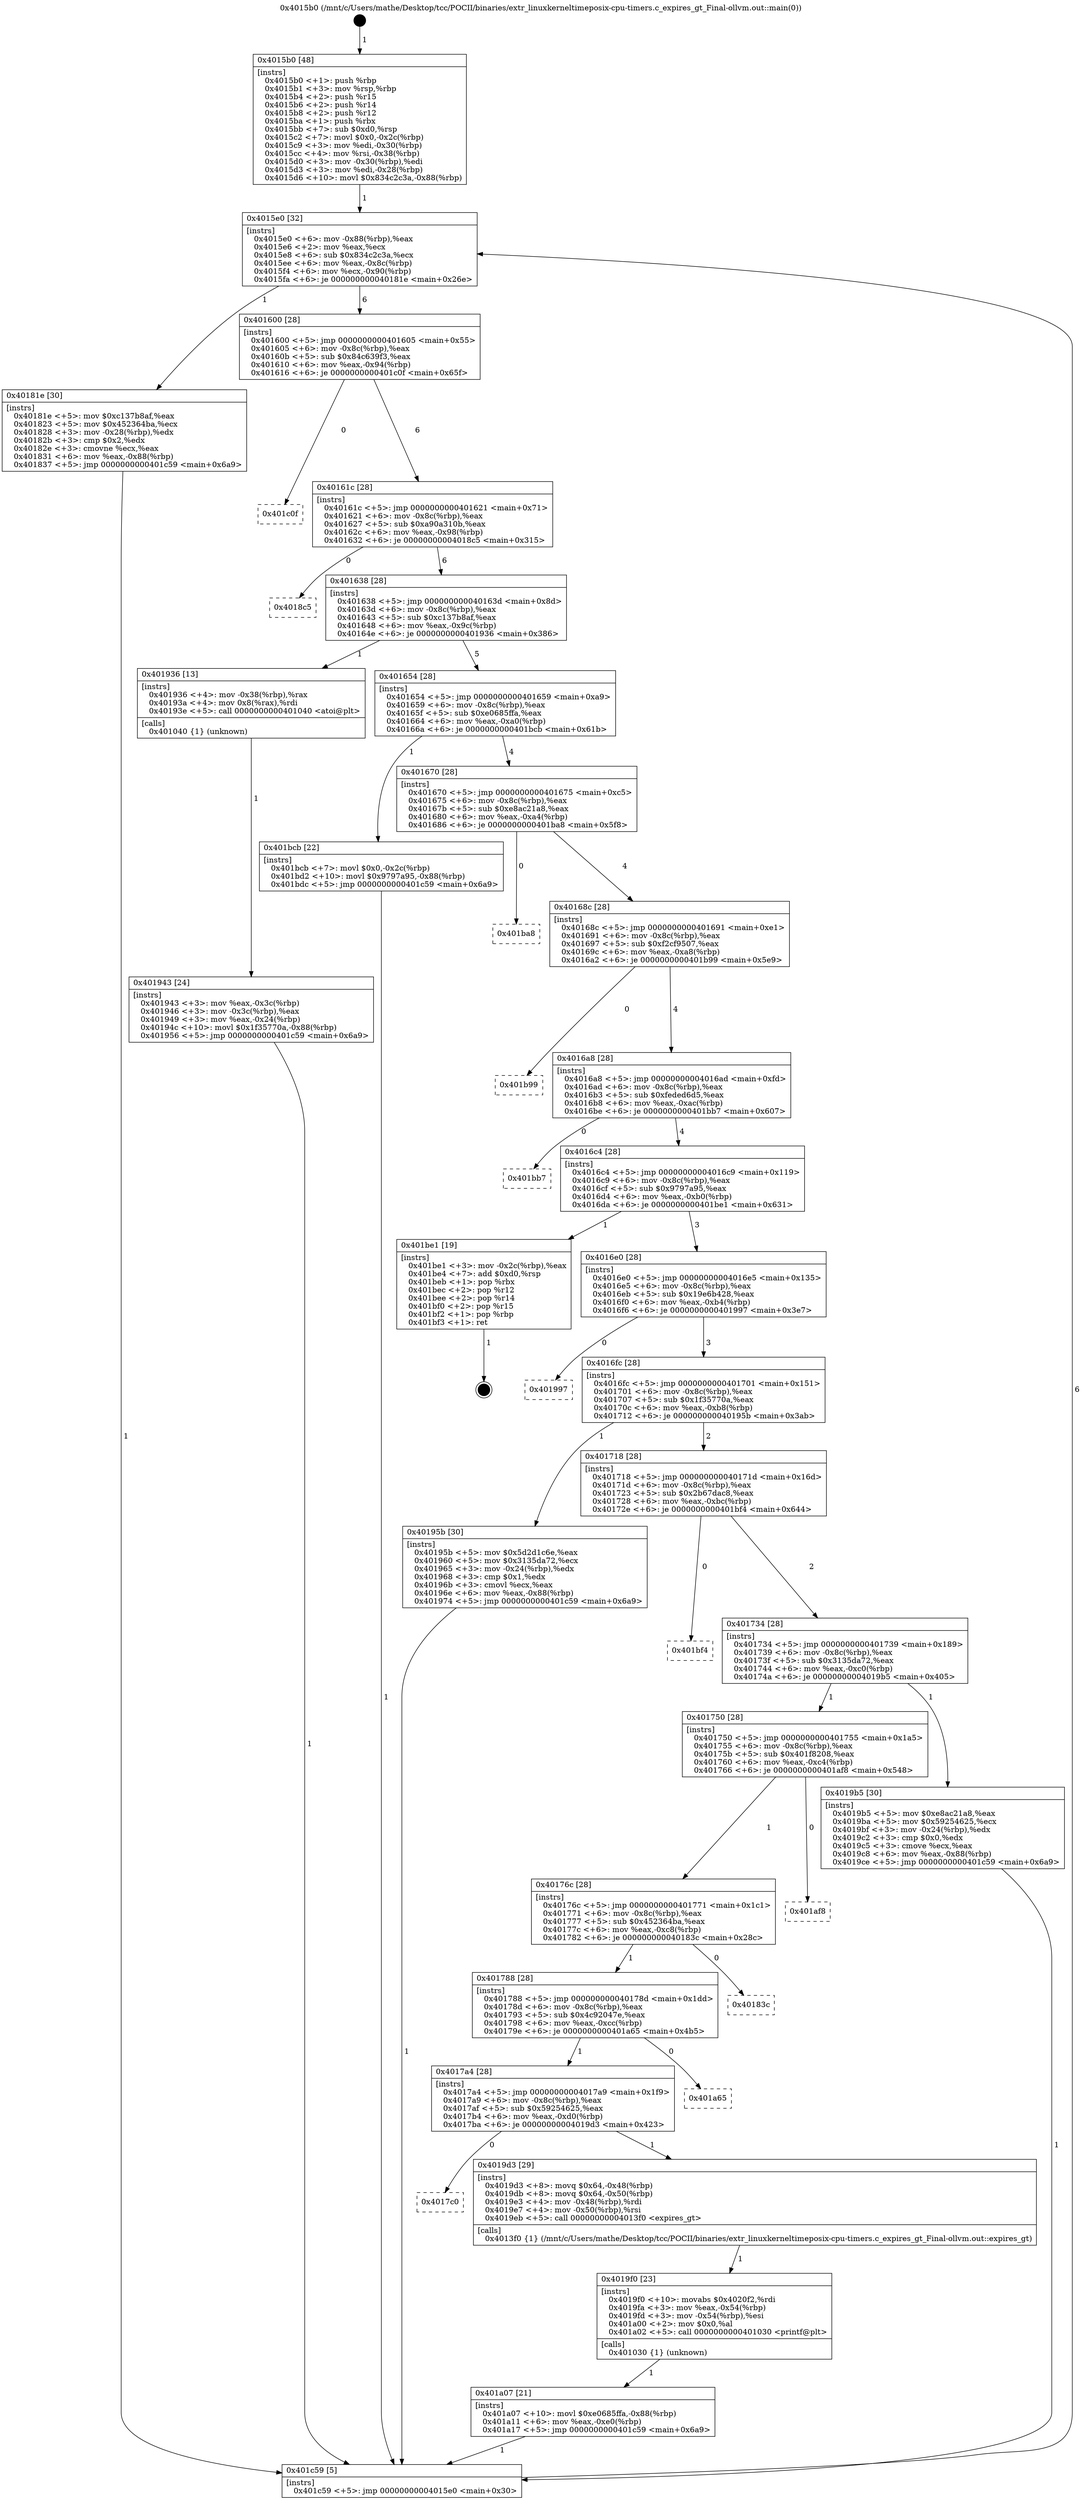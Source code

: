 digraph "0x4015b0" {
  label = "0x4015b0 (/mnt/c/Users/mathe/Desktop/tcc/POCII/binaries/extr_linuxkerneltimeposix-cpu-timers.c_expires_gt_Final-ollvm.out::main(0))"
  labelloc = "t"
  node[shape=record]

  Entry [label="",width=0.3,height=0.3,shape=circle,fillcolor=black,style=filled]
  "0x4015e0" [label="{
     0x4015e0 [32]\l
     | [instrs]\l
     &nbsp;&nbsp;0x4015e0 \<+6\>: mov -0x88(%rbp),%eax\l
     &nbsp;&nbsp;0x4015e6 \<+2\>: mov %eax,%ecx\l
     &nbsp;&nbsp;0x4015e8 \<+6\>: sub $0x834c2c3a,%ecx\l
     &nbsp;&nbsp;0x4015ee \<+6\>: mov %eax,-0x8c(%rbp)\l
     &nbsp;&nbsp;0x4015f4 \<+6\>: mov %ecx,-0x90(%rbp)\l
     &nbsp;&nbsp;0x4015fa \<+6\>: je 000000000040181e \<main+0x26e\>\l
  }"]
  "0x40181e" [label="{
     0x40181e [30]\l
     | [instrs]\l
     &nbsp;&nbsp;0x40181e \<+5\>: mov $0xc137b8af,%eax\l
     &nbsp;&nbsp;0x401823 \<+5\>: mov $0x452364ba,%ecx\l
     &nbsp;&nbsp;0x401828 \<+3\>: mov -0x28(%rbp),%edx\l
     &nbsp;&nbsp;0x40182b \<+3\>: cmp $0x2,%edx\l
     &nbsp;&nbsp;0x40182e \<+3\>: cmovne %ecx,%eax\l
     &nbsp;&nbsp;0x401831 \<+6\>: mov %eax,-0x88(%rbp)\l
     &nbsp;&nbsp;0x401837 \<+5\>: jmp 0000000000401c59 \<main+0x6a9\>\l
  }"]
  "0x401600" [label="{
     0x401600 [28]\l
     | [instrs]\l
     &nbsp;&nbsp;0x401600 \<+5\>: jmp 0000000000401605 \<main+0x55\>\l
     &nbsp;&nbsp;0x401605 \<+6\>: mov -0x8c(%rbp),%eax\l
     &nbsp;&nbsp;0x40160b \<+5\>: sub $0x84c639f3,%eax\l
     &nbsp;&nbsp;0x401610 \<+6\>: mov %eax,-0x94(%rbp)\l
     &nbsp;&nbsp;0x401616 \<+6\>: je 0000000000401c0f \<main+0x65f\>\l
  }"]
  "0x401c59" [label="{
     0x401c59 [5]\l
     | [instrs]\l
     &nbsp;&nbsp;0x401c59 \<+5\>: jmp 00000000004015e0 \<main+0x30\>\l
  }"]
  "0x4015b0" [label="{
     0x4015b0 [48]\l
     | [instrs]\l
     &nbsp;&nbsp;0x4015b0 \<+1\>: push %rbp\l
     &nbsp;&nbsp;0x4015b1 \<+3\>: mov %rsp,%rbp\l
     &nbsp;&nbsp;0x4015b4 \<+2\>: push %r15\l
     &nbsp;&nbsp;0x4015b6 \<+2\>: push %r14\l
     &nbsp;&nbsp;0x4015b8 \<+2\>: push %r12\l
     &nbsp;&nbsp;0x4015ba \<+1\>: push %rbx\l
     &nbsp;&nbsp;0x4015bb \<+7\>: sub $0xd0,%rsp\l
     &nbsp;&nbsp;0x4015c2 \<+7\>: movl $0x0,-0x2c(%rbp)\l
     &nbsp;&nbsp;0x4015c9 \<+3\>: mov %edi,-0x30(%rbp)\l
     &nbsp;&nbsp;0x4015cc \<+4\>: mov %rsi,-0x38(%rbp)\l
     &nbsp;&nbsp;0x4015d0 \<+3\>: mov -0x30(%rbp),%edi\l
     &nbsp;&nbsp;0x4015d3 \<+3\>: mov %edi,-0x28(%rbp)\l
     &nbsp;&nbsp;0x4015d6 \<+10\>: movl $0x834c2c3a,-0x88(%rbp)\l
  }"]
  Exit [label="",width=0.3,height=0.3,shape=circle,fillcolor=black,style=filled,peripheries=2]
  "0x401c0f" [label="{
     0x401c0f\l
  }", style=dashed]
  "0x40161c" [label="{
     0x40161c [28]\l
     | [instrs]\l
     &nbsp;&nbsp;0x40161c \<+5\>: jmp 0000000000401621 \<main+0x71\>\l
     &nbsp;&nbsp;0x401621 \<+6\>: mov -0x8c(%rbp),%eax\l
     &nbsp;&nbsp;0x401627 \<+5\>: sub $0xa90a310b,%eax\l
     &nbsp;&nbsp;0x40162c \<+6\>: mov %eax,-0x98(%rbp)\l
     &nbsp;&nbsp;0x401632 \<+6\>: je 00000000004018c5 \<main+0x315\>\l
  }"]
  "0x401a07" [label="{
     0x401a07 [21]\l
     | [instrs]\l
     &nbsp;&nbsp;0x401a07 \<+10\>: movl $0xe0685ffa,-0x88(%rbp)\l
     &nbsp;&nbsp;0x401a11 \<+6\>: mov %eax,-0xe0(%rbp)\l
     &nbsp;&nbsp;0x401a17 \<+5\>: jmp 0000000000401c59 \<main+0x6a9\>\l
  }"]
  "0x4018c5" [label="{
     0x4018c5\l
  }", style=dashed]
  "0x401638" [label="{
     0x401638 [28]\l
     | [instrs]\l
     &nbsp;&nbsp;0x401638 \<+5\>: jmp 000000000040163d \<main+0x8d\>\l
     &nbsp;&nbsp;0x40163d \<+6\>: mov -0x8c(%rbp),%eax\l
     &nbsp;&nbsp;0x401643 \<+5\>: sub $0xc137b8af,%eax\l
     &nbsp;&nbsp;0x401648 \<+6\>: mov %eax,-0x9c(%rbp)\l
     &nbsp;&nbsp;0x40164e \<+6\>: je 0000000000401936 \<main+0x386\>\l
  }"]
  "0x4019f0" [label="{
     0x4019f0 [23]\l
     | [instrs]\l
     &nbsp;&nbsp;0x4019f0 \<+10\>: movabs $0x4020f2,%rdi\l
     &nbsp;&nbsp;0x4019fa \<+3\>: mov %eax,-0x54(%rbp)\l
     &nbsp;&nbsp;0x4019fd \<+3\>: mov -0x54(%rbp),%esi\l
     &nbsp;&nbsp;0x401a00 \<+2\>: mov $0x0,%al\l
     &nbsp;&nbsp;0x401a02 \<+5\>: call 0000000000401030 \<printf@plt\>\l
     | [calls]\l
     &nbsp;&nbsp;0x401030 \{1\} (unknown)\l
  }"]
  "0x401936" [label="{
     0x401936 [13]\l
     | [instrs]\l
     &nbsp;&nbsp;0x401936 \<+4\>: mov -0x38(%rbp),%rax\l
     &nbsp;&nbsp;0x40193a \<+4\>: mov 0x8(%rax),%rdi\l
     &nbsp;&nbsp;0x40193e \<+5\>: call 0000000000401040 \<atoi@plt\>\l
     | [calls]\l
     &nbsp;&nbsp;0x401040 \{1\} (unknown)\l
  }"]
  "0x401654" [label="{
     0x401654 [28]\l
     | [instrs]\l
     &nbsp;&nbsp;0x401654 \<+5\>: jmp 0000000000401659 \<main+0xa9\>\l
     &nbsp;&nbsp;0x401659 \<+6\>: mov -0x8c(%rbp),%eax\l
     &nbsp;&nbsp;0x40165f \<+5\>: sub $0xe0685ffa,%eax\l
     &nbsp;&nbsp;0x401664 \<+6\>: mov %eax,-0xa0(%rbp)\l
     &nbsp;&nbsp;0x40166a \<+6\>: je 0000000000401bcb \<main+0x61b\>\l
  }"]
  "0x401943" [label="{
     0x401943 [24]\l
     | [instrs]\l
     &nbsp;&nbsp;0x401943 \<+3\>: mov %eax,-0x3c(%rbp)\l
     &nbsp;&nbsp;0x401946 \<+3\>: mov -0x3c(%rbp),%eax\l
     &nbsp;&nbsp;0x401949 \<+3\>: mov %eax,-0x24(%rbp)\l
     &nbsp;&nbsp;0x40194c \<+10\>: movl $0x1f35770a,-0x88(%rbp)\l
     &nbsp;&nbsp;0x401956 \<+5\>: jmp 0000000000401c59 \<main+0x6a9\>\l
  }"]
  "0x4017c0" [label="{
     0x4017c0\l
  }", style=dashed]
  "0x401bcb" [label="{
     0x401bcb [22]\l
     | [instrs]\l
     &nbsp;&nbsp;0x401bcb \<+7\>: movl $0x0,-0x2c(%rbp)\l
     &nbsp;&nbsp;0x401bd2 \<+10\>: movl $0x9797a95,-0x88(%rbp)\l
     &nbsp;&nbsp;0x401bdc \<+5\>: jmp 0000000000401c59 \<main+0x6a9\>\l
  }"]
  "0x401670" [label="{
     0x401670 [28]\l
     | [instrs]\l
     &nbsp;&nbsp;0x401670 \<+5\>: jmp 0000000000401675 \<main+0xc5\>\l
     &nbsp;&nbsp;0x401675 \<+6\>: mov -0x8c(%rbp),%eax\l
     &nbsp;&nbsp;0x40167b \<+5\>: sub $0xe8ac21a8,%eax\l
     &nbsp;&nbsp;0x401680 \<+6\>: mov %eax,-0xa4(%rbp)\l
     &nbsp;&nbsp;0x401686 \<+6\>: je 0000000000401ba8 \<main+0x5f8\>\l
  }"]
  "0x4019d3" [label="{
     0x4019d3 [29]\l
     | [instrs]\l
     &nbsp;&nbsp;0x4019d3 \<+8\>: movq $0x64,-0x48(%rbp)\l
     &nbsp;&nbsp;0x4019db \<+8\>: movq $0x64,-0x50(%rbp)\l
     &nbsp;&nbsp;0x4019e3 \<+4\>: mov -0x48(%rbp),%rdi\l
     &nbsp;&nbsp;0x4019e7 \<+4\>: mov -0x50(%rbp),%rsi\l
     &nbsp;&nbsp;0x4019eb \<+5\>: call 00000000004013f0 \<expires_gt\>\l
     | [calls]\l
     &nbsp;&nbsp;0x4013f0 \{1\} (/mnt/c/Users/mathe/Desktop/tcc/POCII/binaries/extr_linuxkerneltimeposix-cpu-timers.c_expires_gt_Final-ollvm.out::expires_gt)\l
  }"]
  "0x401ba8" [label="{
     0x401ba8\l
  }", style=dashed]
  "0x40168c" [label="{
     0x40168c [28]\l
     | [instrs]\l
     &nbsp;&nbsp;0x40168c \<+5\>: jmp 0000000000401691 \<main+0xe1\>\l
     &nbsp;&nbsp;0x401691 \<+6\>: mov -0x8c(%rbp),%eax\l
     &nbsp;&nbsp;0x401697 \<+5\>: sub $0xf2cf9507,%eax\l
     &nbsp;&nbsp;0x40169c \<+6\>: mov %eax,-0xa8(%rbp)\l
     &nbsp;&nbsp;0x4016a2 \<+6\>: je 0000000000401b99 \<main+0x5e9\>\l
  }"]
  "0x4017a4" [label="{
     0x4017a4 [28]\l
     | [instrs]\l
     &nbsp;&nbsp;0x4017a4 \<+5\>: jmp 00000000004017a9 \<main+0x1f9\>\l
     &nbsp;&nbsp;0x4017a9 \<+6\>: mov -0x8c(%rbp),%eax\l
     &nbsp;&nbsp;0x4017af \<+5\>: sub $0x59254625,%eax\l
     &nbsp;&nbsp;0x4017b4 \<+6\>: mov %eax,-0xd0(%rbp)\l
     &nbsp;&nbsp;0x4017ba \<+6\>: je 00000000004019d3 \<main+0x423\>\l
  }"]
  "0x401b99" [label="{
     0x401b99\l
  }", style=dashed]
  "0x4016a8" [label="{
     0x4016a8 [28]\l
     | [instrs]\l
     &nbsp;&nbsp;0x4016a8 \<+5\>: jmp 00000000004016ad \<main+0xfd\>\l
     &nbsp;&nbsp;0x4016ad \<+6\>: mov -0x8c(%rbp),%eax\l
     &nbsp;&nbsp;0x4016b3 \<+5\>: sub $0xfeded6d5,%eax\l
     &nbsp;&nbsp;0x4016b8 \<+6\>: mov %eax,-0xac(%rbp)\l
     &nbsp;&nbsp;0x4016be \<+6\>: je 0000000000401bb7 \<main+0x607\>\l
  }"]
  "0x401a65" [label="{
     0x401a65\l
  }", style=dashed]
  "0x401bb7" [label="{
     0x401bb7\l
  }", style=dashed]
  "0x4016c4" [label="{
     0x4016c4 [28]\l
     | [instrs]\l
     &nbsp;&nbsp;0x4016c4 \<+5\>: jmp 00000000004016c9 \<main+0x119\>\l
     &nbsp;&nbsp;0x4016c9 \<+6\>: mov -0x8c(%rbp),%eax\l
     &nbsp;&nbsp;0x4016cf \<+5\>: sub $0x9797a95,%eax\l
     &nbsp;&nbsp;0x4016d4 \<+6\>: mov %eax,-0xb0(%rbp)\l
     &nbsp;&nbsp;0x4016da \<+6\>: je 0000000000401be1 \<main+0x631\>\l
  }"]
  "0x401788" [label="{
     0x401788 [28]\l
     | [instrs]\l
     &nbsp;&nbsp;0x401788 \<+5\>: jmp 000000000040178d \<main+0x1dd\>\l
     &nbsp;&nbsp;0x40178d \<+6\>: mov -0x8c(%rbp),%eax\l
     &nbsp;&nbsp;0x401793 \<+5\>: sub $0x4c92047e,%eax\l
     &nbsp;&nbsp;0x401798 \<+6\>: mov %eax,-0xcc(%rbp)\l
     &nbsp;&nbsp;0x40179e \<+6\>: je 0000000000401a65 \<main+0x4b5\>\l
  }"]
  "0x401be1" [label="{
     0x401be1 [19]\l
     | [instrs]\l
     &nbsp;&nbsp;0x401be1 \<+3\>: mov -0x2c(%rbp),%eax\l
     &nbsp;&nbsp;0x401be4 \<+7\>: add $0xd0,%rsp\l
     &nbsp;&nbsp;0x401beb \<+1\>: pop %rbx\l
     &nbsp;&nbsp;0x401bec \<+2\>: pop %r12\l
     &nbsp;&nbsp;0x401bee \<+2\>: pop %r14\l
     &nbsp;&nbsp;0x401bf0 \<+2\>: pop %r15\l
     &nbsp;&nbsp;0x401bf2 \<+1\>: pop %rbp\l
     &nbsp;&nbsp;0x401bf3 \<+1\>: ret\l
  }"]
  "0x4016e0" [label="{
     0x4016e0 [28]\l
     | [instrs]\l
     &nbsp;&nbsp;0x4016e0 \<+5\>: jmp 00000000004016e5 \<main+0x135\>\l
     &nbsp;&nbsp;0x4016e5 \<+6\>: mov -0x8c(%rbp),%eax\l
     &nbsp;&nbsp;0x4016eb \<+5\>: sub $0x19e6b428,%eax\l
     &nbsp;&nbsp;0x4016f0 \<+6\>: mov %eax,-0xb4(%rbp)\l
     &nbsp;&nbsp;0x4016f6 \<+6\>: je 0000000000401997 \<main+0x3e7\>\l
  }"]
  "0x40183c" [label="{
     0x40183c\l
  }", style=dashed]
  "0x401997" [label="{
     0x401997\l
  }", style=dashed]
  "0x4016fc" [label="{
     0x4016fc [28]\l
     | [instrs]\l
     &nbsp;&nbsp;0x4016fc \<+5\>: jmp 0000000000401701 \<main+0x151\>\l
     &nbsp;&nbsp;0x401701 \<+6\>: mov -0x8c(%rbp),%eax\l
     &nbsp;&nbsp;0x401707 \<+5\>: sub $0x1f35770a,%eax\l
     &nbsp;&nbsp;0x40170c \<+6\>: mov %eax,-0xb8(%rbp)\l
     &nbsp;&nbsp;0x401712 \<+6\>: je 000000000040195b \<main+0x3ab\>\l
  }"]
  "0x40176c" [label="{
     0x40176c [28]\l
     | [instrs]\l
     &nbsp;&nbsp;0x40176c \<+5\>: jmp 0000000000401771 \<main+0x1c1\>\l
     &nbsp;&nbsp;0x401771 \<+6\>: mov -0x8c(%rbp),%eax\l
     &nbsp;&nbsp;0x401777 \<+5\>: sub $0x452364ba,%eax\l
     &nbsp;&nbsp;0x40177c \<+6\>: mov %eax,-0xc8(%rbp)\l
     &nbsp;&nbsp;0x401782 \<+6\>: je 000000000040183c \<main+0x28c\>\l
  }"]
  "0x40195b" [label="{
     0x40195b [30]\l
     | [instrs]\l
     &nbsp;&nbsp;0x40195b \<+5\>: mov $0x5d2d1c6e,%eax\l
     &nbsp;&nbsp;0x401960 \<+5\>: mov $0x3135da72,%ecx\l
     &nbsp;&nbsp;0x401965 \<+3\>: mov -0x24(%rbp),%edx\l
     &nbsp;&nbsp;0x401968 \<+3\>: cmp $0x1,%edx\l
     &nbsp;&nbsp;0x40196b \<+3\>: cmovl %ecx,%eax\l
     &nbsp;&nbsp;0x40196e \<+6\>: mov %eax,-0x88(%rbp)\l
     &nbsp;&nbsp;0x401974 \<+5\>: jmp 0000000000401c59 \<main+0x6a9\>\l
  }"]
  "0x401718" [label="{
     0x401718 [28]\l
     | [instrs]\l
     &nbsp;&nbsp;0x401718 \<+5\>: jmp 000000000040171d \<main+0x16d\>\l
     &nbsp;&nbsp;0x40171d \<+6\>: mov -0x8c(%rbp),%eax\l
     &nbsp;&nbsp;0x401723 \<+5\>: sub $0x2b67dac8,%eax\l
     &nbsp;&nbsp;0x401728 \<+6\>: mov %eax,-0xbc(%rbp)\l
     &nbsp;&nbsp;0x40172e \<+6\>: je 0000000000401bf4 \<main+0x644\>\l
  }"]
  "0x401af8" [label="{
     0x401af8\l
  }", style=dashed]
  "0x401bf4" [label="{
     0x401bf4\l
  }", style=dashed]
  "0x401734" [label="{
     0x401734 [28]\l
     | [instrs]\l
     &nbsp;&nbsp;0x401734 \<+5\>: jmp 0000000000401739 \<main+0x189\>\l
     &nbsp;&nbsp;0x401739 \<+6\>: mov -0x8c(%rbp),%eax\l
     &nbsp;&nbsp;0x40173f \<+5\>: sub $0x3135da72,%eax\l
     &nbsp;&nbsp;0x401744 \<+6\>: mov %eax,-0xc0(%rbp)\l
     &nbsp;&nbsp;0x40174a \<+6\>: je 00000000004019b5 \<main+0x405\>\l
  }"]
  "0x401750" [label="{
     0x401750 [28]\l
     | [instrs]\l
     &nbsp;&nbsp;0x401750 \<+5\>: jmp 0000000000401755 \<main+0x1a5\>\l
     &nbsp;&nbsp;0x401755 \<+6\>: mov -0x8c(%rbp),%eax\l
     &nbsp;&nbsp;0x40175b \<+5\>: sub $0x401f8208,%eax\l
     &nbsp;&nbsp;0x401760 \<+6\>: mov %eax,-0xc4(%rbp)\l
     &nbsp;&nbsp;0x401766 \<+6\>: je 0000000000401af8 \<main+0x548\>\l
  }"]
  "0x4019b5" [label="{
     0x4019b5 [30]\l
     | [instrs]\l
     &nbsp;&nbsp;0x4019b5 \<+5\>: mov $0xe8ac21a8,%eax\l
     &nbsp;&nbsp;0x4019ba \<+5\>: mov $0x59254625,%ecx\l
     &nbsp;&nbsp;0x4019bf \<+3\>: mov -0x24(%rbp),%edx\l
     &nbsp;&nbsp;0x4019c2 \<+3\>: cmp $0x0,%edx\l
     &nbsp;&nbsp;0x4019c5 \<+3\>: cmove %ecx,%eax\l
     &nbsp;&nbsp;0x4019c8 \<+6\>: mov %eax,-0x88(%rbp)\l
     &nbsp;&nbsp;0x4019ce \<+5\>: jmp 0000000000401c59 \<main+0x6a9\>\l
  }"]
  Entry -> "0x4015b0" [label=" 1"]
  "0x4015e0" -> "0x40181e" [label=" 1"]
  "0x4015e0" -> "0x401600" [label=" 6"]
  "0x40181e" -> "0x401c59" [label=" 1"]
  "0x4015b0" -> "0x4015e0" [label=" 1"]
  "0x401c59" -> "0x4015e0" [label=" 6"]
  "0x401be1" -> Exit [label=" 1"]
  "0x401600" -> "0x401c0f" [label=" 0"]
  "0x401600" -> "0x40161c" [label=" 6"]
  "0x401bcb" -> "0x401c59" [label=" 1"]
  "0x40161c" -> "0x4018c5" [label=" 0"]
  "0x40161c" -> "0x401638" [label=" 6"]
  "0x401a07" -> "0x401c59" [label=" 1"]
  "0x401638" -> "0x401936" [label=" 1"]
  "0x401638" -> "0x401654" [label=" 5"]
  "0x401936" -> "0x401943" [label=" 1"]
  "0x401943" -> "0x401c59" [label=" 1"]
  "0x4019f0" -> "0x401a07" [label=" 1"]
  "0x401654" -> "0x401bcb" [label=" 1"]
  "0x401654" -> "0x401670" [label=" 4"]
  "0x4019d3" -> "0x4019f0" [label=" 1"]
  "0x401670" -> "0x401ba8" [label=" 0"]
  "0x401670" -> "0x40168c" [label=" 4"]
  "0x4017a4" -> "0x4017c0" [label=" 0"]
  "0x40168c" -> "0x401b99" [label=" 0"]
  "0x40168c" -> "0x4016a8" [label=" 4"]
  "0x4017a4" -> "0x4019d3" [label=" 1"]
  "0x4016a8" -> "0x401bb7" [label=" 0"]
  "0x4016a8" -> "0x4016c4" [label=" 4"]
  "0x401788" -> "0x4017a4" [label=" 1"]
  "0x4016c4" -> "0x401be1" [label=" 1"]
  "0x4016c4" -> "0x4016e0" [label=" 3"]
  "0x401788" -> "0x401a65" [label=" 0"]
  "0x4016e0" -> "0x401997" [label=" 0"]
  "0x4016e0" -> "0x4016fc" [label=" 3"]
  "0x40176c" -> "0x401788" [label=" 1"]
  "0x4016fc" -> "0x40195b" [label=" 1"]
  "0x4016fc" -> "0x401718" [label=" 2"]
  "0x40195b" -> "0x401c59" [label=" 1"]
  "0x40176c" -> "0x40183c" [label=" 0"]
  "0x401718" -> "0x401bf4" [label=" 0"]
  "0x401718" -> "0x401734" [label=" 2"]
  "0x401750" -> "0x40176c" [label=" 1"]
  "0x401734" -> "0x4019b5" [label=" 1"]
  "0x401734" -> "0x401750" [label=" 1"]
  "0x4019b5" -> "0x401c59" [label=" 1"]
  "0x401750" -> "0x401af8" [label=" 0"]
}
